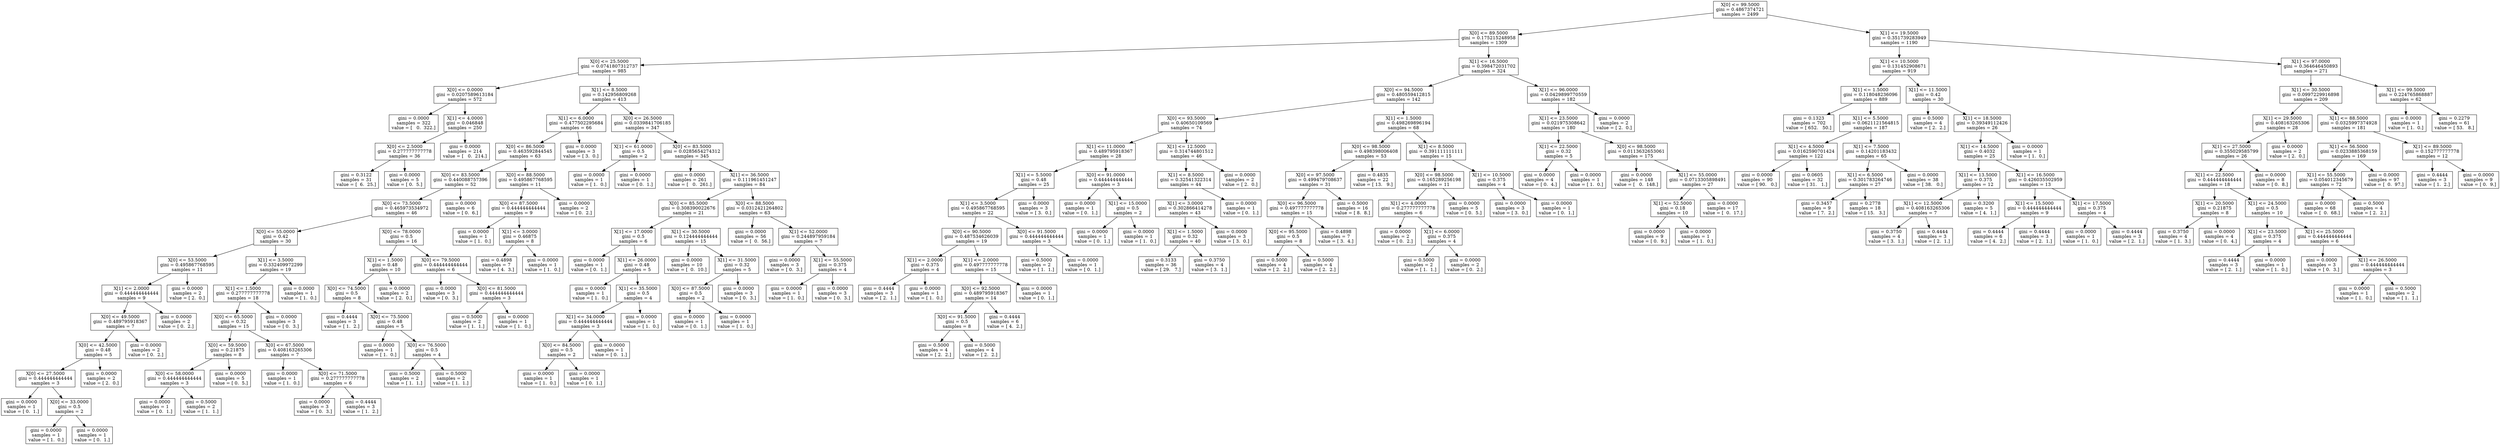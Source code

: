 digraph Tree {
0 [label="X[0] <= 99.5000\ngini = 0.4867374721\nsamples = 2499", shape="box"] ;
1 [label="X[0] <= 89.5000\ngini = 0.175215248958\nsamples = 1309", shape="box"] ;
0 -> 1 ;
2 [label="X[0] <= 25.5000\ngini = 0.0741807312737\nsamples = 985", shape="box"] ;
1 -> 2 ;
3 [label="X[0] <= 0.0000\ngini = 0.0207589613184\nsamples = 572", shape="box"] ;
2 -> 3 ;
4 [label="gini = 0.0000\nsamples = 322\nvalue = [   0.  322.]", shape="box"] ;
3 -> 4 ;
5 [label="X[1] <= 4.0000\ngini = 0.046848\nsamples = 250", shape="box"] ;
3 -> 5 ;
6 [label="X[0] <= 2.5000\ngini = 0.277777777778\nsamples = 36", shape="box"] ;
5 -> 6 ;
7 [label="gini = 0.3122\nsamples = 31\nvalue = [  6.  25.]", shape="box"] ;
6 -> 7 ;
8 [label="gini = 0.0000\nsamples = 5\nvalue = [ 0.  5.]", shape="box"] ;
6 -> 8 ;
9 [label="gini = 0.0000\nsamples = 214\nvalue = [   0.  214.]", shape="box"] ;
5 -> 9 ;
10 [label="X[1] <= 8.5000\ngini = 0.142956809268\nsamples = 413", shape="box"] ;
2 -> 10 ;
11 [label="X[1] <= 6.0000\ngini = 0.477502295684\nsamples = 66", shape="box"] ;
10 -> 11 ;
12 [label="X[0] <= 86.5000\ngini = 0.463592844545\nsamples = 63", shape="box"] ;
11 -> 12 ;
13 [label="X[0] <= 83.5000\ngini = 0.440088757396\nsamples = 52", shape="box"] ;
12 -> 13 ;
14 [label="X[0] <= 73.5000\ngini = 0.465973534972\nsamples = 46", shape="box"] ;
13 -> 14 ;
15 [label="X[0] <= 55.0000\ngini = 0.42\nsamples = 30", shape="box"] ;
14 -> 15 ;
16 [label="X[0] <= 53.5000\ngini = 0.495867768595\nsamples = 11", shape="box"] ;
15 -> 16 ;
17 [label="X[1] <= 2.0000\ngini = 0.444444444444\nsamples = 9", shape="box"] ;
16 -> 17 ;
18 [label="X[0] <= 49.5000\ngini = 0.489795918367\nsamples = 7", shape="box"] ;
17 -> 18 ;
19 [label="X[0] <= 42.5000\ngini = 0.48\nsamples = 5", shape="box"] ;
18 -> 19 ;
20 [label="X[0] <= 27.5000\ngini = 0.444444444444\nsamples = 3", shape="box"] ;
19 -> 20 ;
21 [label="gini = 0.0000\nsamples = 1\nvalue = [ 0.  1.]", shape="box"] ;
20 -> 21 ;
22 [label="X[0] <= 33.0000\ngini = 0.5\nsamples = 2", shape="box"] ;
20 -> 22 ;
23 [label="gini = 0.0000\nsamples = 1\nvalue = [ 1.  0.]", shape="box"] ;
22 -> 23 ;
24 [label="gini = 0.0000\nsamples = 1\nvalue = [ 0.  1.]", shape="box"] ;
22 -> 24 ;
25 [label="gini = 0.0000\nsamples = 2\nvalue = [ 2.  0.]", shape="box"] ;
19 -> 25 ;
26 [label="gini = 0.0000\nsamples = 2\nvalue = [ 0.  2.]", shape="box"] ;
18 -> 26 ;
27 [label="gini = 0.0000\nsamples = 2\nvalue = [ 0.  2.]", shape="box"] ;
17 -> 27 ;
28 [label="gini = 0.0000\nsamples = 2\nvalue = [ 2.  0.]", shape="box"] ;
16 -> 28 ;
29 [label="X[1] <= 3.5000\ngini = 0.332409972299\nsamples = 19", shape="box"] ;
15 -> 29 ;
30 [label="X[1] <= 1.5000\ngini = 0.277777777778\nsamples = 18", shape="box"] ;
29 -> 30 ;
31 [label="X[0] <= 65.5000\ngini = 0.32\nsamples = 15", shape="box"] ;
30 -> 31 ;
32 [label="X[0] <= 59.5000\ngini = 0.21875\nsamples = 8", shape="box"] ;
31 -> 32 ;
33 [label="X[0] <= 58.0000\ngini = 0.444444444444\nsamples = 3", shape="box"] ;
32 -> 33 ;
34 [label="gini = 0.0000\nsamples = 1\nvalue = [ 0.  1.]", shape="box"] ;
33 -> 34 ;
35 [label="gini = 0.5000\nsamples = 2\nvalue = [ 1.  1.]", shape="box"] ;
33 -> 35 ;
36 [label="gini = 0.0000\nsamples = 5\nvalue = [ 0.  5.]", shape="box"] ;
32 -> 36 ;
37 [label="X[0] <= 67.5000\ngini = 0.408163265306\nsamples = 7", shape="box"] ;
31 -> 37 ;
38 [label="gini = 0.0000\nsamples = 1\nvalue = [ 1.  0.]", shape="box"] ;
37 -> 38 ;
39 [label="X[0] <= 71.5000\ngini = 0.277777777778\nsamples = 6", shape="box"] ;
37 -> 39 ;
40 [label="gini = 0.0000\nsamples = 3\nvalue = [ 0.  3.]", shape="box"] ;
39 -> 40 ;
41 [label="gini = 0.4444\nsamples = 3\nvalue = [ 1.  2.]", shape="box"] ;
39 -> 41 ;
42 [label="gini = 0.0000\nsamples = 3\nvalue = [ 0.  3.]", shape="box"] ;
30 -> 42 ;
43 [label="gini = 0.0000\nsamples = 1\nvalue = [ 1.  0.]", shape="box"] ;
29 -> 43 ;
44 [label="X[0] <= 78.0000\ngini = 0.5\nsamples = 16", shape="box"] ;
14 -> 44 ;
45 [label="X[1] <= 1.5000\ngini = 0.48\nsamples = 10", shape="box"] ;
44 -> 45 ;
46 [label="X[0] <= 74.5000\ngini = 0.5\nsamples = 8", shape="box"] ;
45 -> 46 ;
47 [label="gini = 0.4444\nsamples = 3\nvalue = [ 1.  2.]", shape="box"] ;
46 -> 47 ;
48 [label="X[0] <= 75.5000\ngini = 0.48\nsamples = 5", shape="box"] ;
46 -> 48 ;
49 [label="gini = 0.0000\nsamples = 1\nvalue = [ 1.  0.]", shape="box"] ;
48 -> 49 ;
50 [label="X[0] <= 76.5000\ngini = 0.5\nsamples = 4", shape="box"] ;
48 -> 50 ;
51 [label="gini = 0.5000\nsamples = 2\nvalue = [ 1.  1.]", shape="box"] ;
50 -> 51 ;
52 [label="gini = 0.5000\nsamples = 2\nvalue = [ 1.  1.]", shape="box"] ;
50 -> 52 ;
53 [label="gini = 0.0000\nsamples = 2\nvalue = [ 2.  0.]", shape="box"] ;
45 -> 53 ;
54 [label="X[0] <= 79.5000\ngini = 0.444444444444\nsamples = 6", shape="box"] ;
44 -> 54 ;
55 [label="gini = 0.0000\nsamples = 3\nvalue = [ 0.  3.]", shape="box"] ;
54 -> 55 ;
56 [label="X[0] <= 81.5000\ngini = 0.444444444444\nsamples = 3", shape="box"] ;
54 -> 56 ;
57 [label="gini = 0.5000\nsamples = 2\nvalue = [ 1.  1.]", shape="box"] ;
56 -> 57 ;
58 [label="gini = 0.0000\nsamples = 1\nvalue = [ 1.  0.]", shape="box"] ;
56 -> 58 ;
59 [label="gini = 0.0000\nsamples = 6\nvalue = [ 0.  6.]", shape="box"] ;
13 -> 59 ;
60 [label="X[0] <= 88.5000\ngini = 0.495867768595\nsamples = 11", shape="box"] ;
12 -> 60 ;
61 [label="X[0] <= 87.5000\ngini = 0.444444444444\nsamples = 9", shape="box"] ;
60 -> 61 ;
62 [label="gini = 0.0000\nsamples = 1\nvalue = [ 1.  0.]", shape="box"] ;
61 -> 62 ;
63 [label="X[1] <= 3.0000\ngini = 0.46875\nsamples = 8", shape="box"] ;
61 -> 63 ;
64 [label="gini = 0.4898\nsamples = 7\nvalue = [ 4.  3.]", shape="box"] ;
63 -> 64 ;
65 [label="gini = 0.0000\nsamples = 1\nvalue = [ 1.  0.]", shape="box"] ;
63 -> 65 ;
66 [label="gini = 0.0000\nsamples = 2\nvalue = [ 0.  2.]", shape="box"] ;
60 -> 66 ;
67 [label="gini = 0.0000\nsamples = 3\nvalue = [ 3.  0.]", shape="box"] ;
11 -> 67 ;
68 [label="X[0] <= 26.5000\ngini = 0.0339841706185\nsamples = 347", shape="box"] ;
10 -> 68 ;
69 [label="X[1] <= 61.0000\ngini = 0.5\nsamples = 2", shape="box"] ;
68 -> 69 ;
70 [label="gini = 0.0000\nsamples = 1\nvalue = [ 1.  0.]", shape="box"] ;
69 -> 70 ;
71 [label="gini = 0.0000\nsamples = 1\nvalue = [ 0.  1.]", shape="box"] ;
69 -> 71 ;
72 [label="X[0] <= 83.5000\ngini = 0.0285654274312\nsamples = 345", shape="box"] ;
68 -> 72 ;
73 [label="gini = 0.0000\nsamples = 261\nvalue = [   0.  261.]", shape="box"] ;
72 -> 73 ;
74 [label="X[1] <= 36.5000\ngini = 0.111961451247\nsamples = 84", shape="box"] ;
72 -> 74 ;
75 [label="X[0] <= 85.5000\ngini = 0.308390022676\nsamples = 21", shape="box"] ;
74 -> 75 ;
76 [label="X[1] <= 17.0000\ngini = 0.5\nsamples = 6", shape="box"] ;
75 -> 76 ;
77 [label="gini = 0.0000\nsamples = 1\nvalue = [ 0.  1.]", shape="box"] ;
76 -> 77 ;
78 [label="X[1] <= 26.0000\ngini = 0.48\nsamples = 5", shape="box"] ;
76 -> 78 ;
79 [label="gini = 0.0000\nsamples = 1\nvalue = [ 1.  0.]", shape="box"] ;
78 -> 79 ;
80 [label="X[1] <= 35.5000\ngini = 0.5\nsamples = 4", shape="box"] ;
78 -> 80 ;
81 [label="X[1] <= 34.0000\ngini = 0.444444444444\nsamples = 3", shape="box"] ;
80 -> 81 ;
82 [label="X[0] <= 84.5000\ngini = 0.5\nsamples = 2", shape="box"] ;
81 -> 82 ;
83 [label="gini = 0.0000\nsamples = 1\nvalue = [ 1.  0.]", shape="box"] ;
82 -> 83 ;
84 [label="gini = 0.0000\nsamples = 1\nvalue = [ 0.  1.]", shape="box"] ;
82 -> 84 ;
85 [label="gini = 0.0000\nsamples = 1\nvalue = [ 0.  1.]", shape="box"] ;
81 -> 85 ;
86 [label="gini = 0.0000\nsamples = 1\nvalue = [ 1.  0.]", shape="box"] ;
80 -> 86 ;
87 [label="X[1] <= 30.5000\ngini = 0.124444444444\nsamples = 15", shape="box"] ;
75 -> 87 ;
88 [label="gini = 0.0000\nsamples = 10\nvalue = [  0.  10.]", shape="box"] ;
87 -> 88 ;
89 [label="X[1] <= 31.5000\ngini = 0.32\nsamples = 5", shape="box"] ;
87 -> 89 ;
90 [label="X[0] <= 87.5000\ngini = 0.5\nsamples = 2", shape="box"] ;
89 -> 90 ;
91 [label="gini = 0.0000\nsamples = 1\nvalue = [ 0.  1.]", shape="box"] ;
90 -> 91 ;
92 [label="gini = 0.0000\nsamples = 1\nvalue = [ 1.  0.]", shape="box"] ;
90 -> 92 ;
93 [label="gini = 0.0000\nsamples = 3\nvalue = [ 0.  3.]", shape="box"] ;
89 -> 93 ;
94 [label="X[0] <= 88.5000\ngini = 0.0312421264802\nsamples = 63", shape="box"] ;
74 -> 94 ;
95 [label="gini = 0.0000\nsamples = 56\nvalue = [  0.  56.]", shape="box"] ;
94 -> 95 ;
96 [label="X[1] <= 52.0000\ngini = 0.244897959184\nsamples = 7", shape="box"] ;
94 -> 96 ;
97 [label="gini = 0.0000\nsamples = 3\nvalue = [ 0.  3.]", shape="box"] ;
96 -> 97 ;
98 [label="X[1] <= 55.5000\ngini = 0.375\nsamples = 4", shape="box"] ;
96 -> 98 ;
99 [label="gini = 0.0000\nsamples = 1\nvalue = [ 1.  0.]", shape="box"] ;
98 -> 99 ;
100 [label="gini = 0.0000\nsamples = 3\nvalue = [ 0.  3.]", shape="box"] ;
98 -> 100 ;
101 [label="X[1] <= 16.5000\ngini = 0.398472031702\nsamples = 324", shape="box"] ;
1 -> 101 ;
102 [label="X[0] <= 94.5000\ngini = 0.480559412815\nsamples = 142", shape="box"] ;
101 -> 102 ;
103 [label="X[0] <= 93.5000\ngini = 0.40650109569\nsamples = 74", shape="box"] ;
102 -> 103 ;
104 [label="X[1] <= 11.0000\ngini = 0.489795918367\nsamples = 28", shape="box"] ;
103 -> 104 ;
105 [label="X[1] <= 5.5000\ngini = 0.48\nsamples = 25", shape="box"] ;
104 -> 105 ;
106 [label="X[1] <= 3.5000\ngini = 0.495867768595\nsamples = 22", shape="box"] ;
105 -> 106 ;
107 [label="X[0] <= 90.5000\ngini = 0.487534626039\nsamples = 19", shape="box"] ;
106 -> 107 ;
108 [label="X[1] <= 2.0000\ngini = 0.375\nsamples = 4", shape="box"] ;
107 -> 108 ;
109 [label="gini = 0.4444\nsamples = 3\nvalue = [ 2.  1.]", shape="box"] ;
108 -> 109 ;
110 [label="gini = 0.0000\nsamples = 1\nvalue = [ 1.  0.]", shape="box"] ;
108 -> 110 ;
111 [label="X[1] <= 2.0000\ngini = 0.497777777778\nsamples = 15", shape="box"] ;
107 -> 111 ;
112 [label="X[0] <= 92.5000\ngini = 0.489795918367\nsamples = 14", shape="box"] ;
111 -> 112 ;
113 [label="X[0] <= 91.5000\ngini = 0.5\nsamples = 8", shape="box"] ;
112 -> 113 ;
114 [label="gini = 0.5000\nsamples = 4\nvalue = [ 2.  2.]", shape="box"] ;
113 -> 114 ;
115 [label="gini = 0.5000\nsamples = 4\nvalue = [ 2.  2.]", shape="box"] ;
113 -> 115 ;
116 [label="gini = 0.4444\nsamples = 6\nvalue = [ 4.  2.]", shape="box"] ;
112 -> 116 ;
117 [label="gini = 0.0000\nsamples = 1\nvalue = [ 0.  1.]", shape="box"] ;
111 -> 117 ;
118 [label="X[0] <= 91.5000\ngini = 0.444444444444\nsamples = 3", shape="box"] ;
106 -> 118 ;
119 [label="gini = 0.5000\nsamples = 2\nvalue = [ 1.  1.]", shape="box"] ;
118 -> 119 ;
120 [label="gini = 0.0000\nsamples = 1\nvalue = [ 0.  1.]", shape="box"] ;
118 -> 120 ;
121 [label="gini = 0.0000\nsamples = 3\nvalue = [ 3.  0.]", shape="box"] ;
105 -> 121 ;
122 [label="X[0] <= 91.0000\ngini = 0.444444444444\nsamples = 3", shape="box"] ;
104 -> 122 ;
123 [label="gini = 0.0000\nsamples = 1\nvalue = [ 0.  1.]", shape="box"] ;
122 -> 123 ;
124 [label="X[1] <= 15.0000\ngini = 0.5\nsamples = 2", shape="box"] ;
122 -> 124 ;
125 [label="gini = 0.0000\nsamples = 1\nvalue = [ 0.  1.]", shape="box"] ;
124 -> 125 ;
126 [label="gini = 0.0000\nsamples = 1\nvalue = [ 1.  0.]", shape="box"] ;
124 -> 126 ;
127 [label="X[1] <= 12.5000\ngini = 0.314744801512\nsamples = 46", shape="box"] ;
103 -> 127 ;
128 [label="X[1] <= 8.5000\ngini = 0.32541322314\nsamples = 44", shape="box"] ;
127 -> 128 ;
129 [label="X[1] <= 3.0000\ngini = 0.302866414278\nsamples = 43", shape="box"] ;
128 -> 129 ;
130 [label="X[1] <= 1.5000\ngini = 0.32\nsamples = 40", shape="box"] ;
129 -> 130 ;
131 [label="gini = 0.3133\nsamples = 36\nvalue = [ 29.   7.]", shape="box"] ;
130 -> 131 ;
132 [label="gini = 0.3750\nsamples = 4\nvalue = [ 3.  1.]", shape="box"] ;
130 -> 132 ;
133 [label="gini = 0.0000\nsamples = 3\nvalue = [ 3.  0.]", shape="box"] ;
129 -> 133 ;
134 [label="gini = 0.0000\nsamples = 1\nvalue = [ 0.  1.]", shape="box"] ;
128 -> 134 ;
135 [label="gini = 0.0000\nsamples = 2\nvalue = [ 2.  0.]", shape="box"] ;
127 -> 135 ;
136 [label="X[1] <= 1.5000\ngini = 0.498269896194\nsamples = 68", shape="box"] ;
102 -> 136 ;
137 [label="X[0] <= 98.5000\ngini = 0.498398006408\nsamples = 53", shape="box"] ;
136 -> 137 ;
138 [label="X[0] <= 97.5000\ngini = 0.499479708637\nsamples = 31", shape="box"] ;
137 -> 138 ;
139 [label="X[0] <= 96.5000\ngini = 0.497777777778\nsamples = 15", shape="box"] ;
138 -> 139 ;
140 [label="X[0] <= 95.5000\ngini = 0.5\nsamples = 8", shape="box"] ;
139 -> 140 ;
141 [label="gini = 0.5000\nsamples = 4\nvalue = [ 2.  2.]", shape="box"] ;
140 -> 141 ;
142 [label="gini = 0.5000\nsamples = 4\nvalue = [ 2.  2.]", shape="box"] ;
140 -> 142 ;
143 [label="gini = 0.4898\nsamples = 7\nvalue = [ 3.  4.]", shape="box"] ;
139 -> 143 ;
144 [label="gini = 0.5000\nsamples = 16\nvalue = [ 8.  8.]", shape="box"] ;
138 -> 144 ;
145 [label="gini = 0.4835\nsamples = 22\nvalue = [ 13.   9.]", shape="box"] ;
137 -> 145 ;
146 [label="X[1] <= 8.5000\ngini = 0.391111111111\nsamples = 15", shape="box"] ;
136 -> 146 ;
147 [label="X[0] <= 98.5000\ngini = 0.165289256198\nsamples = 11", shape="box"] ;
146 -> 147 ;
148 [label="X[1] <= 4.0000\ngini = 0.277777777778\nsamples = 6", shape="box"] ;
147 -> 148 ;
149 [label="gini = 0.0000\nsamples = 2\nvalue = [ 0.  2.]", shape="box"] ;
148 -> 149 ;
150 [label="X[1] <= 6.0000\ngini = 0.375\nsamples = 4", shape="box"] ;
148 -> 150 ;
151 [label="gini = 0.5000\nsamples = 2\nvalue = [ 1.  1.]", shape="box"] ;
150 -> 151 ;
152 [label="gini = 0.0000\nsamples = 2\nvalue = [ 0.  2.]", shape="box"] ;
150 -> 152 ;
153 [label="gini = 0.0000\nsamples = 5\nvalue = [ 0.  5.]", shape="box"] ;
147 -> 153 ;
154 [label="X[1] <= 10.5000\ngini = 0.375\nsamples = 4", shape="box"] ;
146 -> 154 ;
155 [label="gini = 0.0000\nsamples = 3\nvalue = [ 3.  0.]", shape="box"] ;
154 -> 155 ;
156 [label="gini = 0.0000\nsamples = 1\nvalue = [ 0.  1.]", shape="box"] ;
154 -> 156 ;
157 [label="X[1] <= 96.0000\ngini = 0.0429899770559\nsamples = 182", shape="box"] ;
101 -> 157 ;
158 [label="X[1] <= 23.5000\ngini = 0.021975308642\nsamples = 180", shape="box"] ;
157 -> 158 ;
159 [label="X[1] <= 22.5000\ngini = 0.32\nsamples = 5", shape="box"] ;
158 -> 159 ;
160 [label="gini = 0.0000\nsamples = 4\nvalue = [ 0.  4.]", shape="box"] ;
159 -> 160 ;
161 [label="gini = 0.0000\nsamples = 1\nvalue = [ 1.  0.]", shape="box"] ;
159 -> 161 ;
162 [label="X[0] <= 98.5000\ngini = 0.0113632653061\nsamples = 175", shape="box"] ;
158 -> 162 ;
163 [label="gini = 0.0000\nsamples = 148\nvalue = [   0.  148.]", shape="box"] ;
162 -> 163 ;
164 [label="X[1] <= 55.0000\ngini = 0.0713305898491\nsamples = 27", shape="box"] ;
162 -> 164 ;
165 [label="X[1] <= 52.5000\ngini = 0.18\nsamples = 10", shape="box"] ;
164 -> 165 ;
166 [label="gini = 0.0000\nsamples = 9\nvalue = [ 0.  9.]", shape="box"] ;
165 -> 166 ;
167 [label="gini = 0.0000\nsamples = 1\nvalue = [ 1.  0.]", shape="box"] ;
165 -> 167 ;
168 [label="gini = 0.0000\nsamples = 17\nvalue = [  0.  17.]", shape="box"] ;
164 -> 168 ;
169 [label="gini = 0.0000\nsamples = 2\nvalue = [ 2.  0.]", shape="box"] ;
157 -> 169 ;
170 [label="X[1] <= 19.5000\ngini = 0.351739283949\nsamples = 1190", shape="box"] ;
0 -> 170 ;
171 [label="X[1] <= 10.5000\ngini = 0.131452908671\nsamples = 919", shape="box"] ;
170 -> 171 ;
172 [label="X[1] <= 1.5000\ngini = 0.118048236096\nsamples = 889", shape="box"] ;
171 -> 172 ;
173 [label="gini = 0.1323\nsamples = 702\nvalue = [ 652.   50.]", shape="box"] ;
172 -> 173 ;
174 [label="X[1] <= 5.5000\ngini = 0.0621121564815\nsamples = 187", shape="box"] ;
172 -> 174 ;
175 [label="X[1] <= 4.5000\ngini = 0.0162590701424\nsamples = 122", shape="box"] ;
174 -> 175 ;
176 [label="gini = 0.0000\nsamples = 90\nvalue = [ 90.   0.]", shape="box"] ;
175 -> 176 ;
177 [label="gini = 0.0605\nsamples = 32\nvalue = [ 31.   1.]", shape="box"] ;
175 -> 177 ;
178 [label="X[1] <= 7.5000\ngini = 0.14201183432\nsamples = 65", shape="box"] ;
174 -> 178 ;
179 [label="X[1] <= 6.5000\ngini = 0.301783264746\nsamples = 27", shape="box"] ;
178 -> 179 ;
180 [label="gini = 0.3457\nsamples = 9\nvalue = [ 7.  2.]", shape="box"] ;
179 -> 180 ;
181 [label="gini = 0.2778\nsamples = 18\nvalue = [ 15.   3.]", shape="box"] ;
179 -> 181 ;
182 [label="gini = 0.0000\nsamples = 38\nvalue = [ 38.   0.]", shape="box"] ;
178 -> 182 ;
183 [label="X[1] <= 11.5000\ngini = 0.42\nsamples = 30", shape="box"] ;
171 -> 183 ;
184 [label="gini = 0.5000\nsamples = 4\nvalue = [ 2.  2.]", shape="box"] ;
183 -> 184 ;
185 [label="X[1] <= 18.5000\ngini = 0.39349112426\nsamples = 26", shape="box"] ;
183 -> 185 ;
186 [label="X[1] <= 14.5000\ngini = 0.4032\nsamples = 25", shape="box"] ;
185 -> 186 ;
187 [label="X[1] <= 13.5000\ngini = 0.375\nsamples = 12", shape="box"] ;
186 -> 187 ;
188 [label="X[1] <= 12.5000\ngini = 0.408163265306\nsamples = 7", shape="box"] ;
187 -> 188 ;
189 [label="gini = 0.3750\nsamples = 4\nvalue = [ 3.  1.]", shape="box"] ;
188 -> 189 ;
190 [label="gini = 0.4444\nsamples = 3\nvalue = [ 2.  1.]", shape="box"] ;
188 -> 190 ;
191 [label="gini = 0.3200\nsamples = 5\nvalue = [ 4.  1.]", shape="box"] ;
187 -> 191 ;
192 [label="X[1] <= 16.5000\ngini = 0.426035502959\nsamples = 13", shape="box"] ;
186 -> 192 ;
193 [label="X[1] <= 15.5000\ngini = 0.444444444444\nsamples = 9", shape="box"] ;
192 -> 193 ;
194 [label="gini = 0.4444\nsamples = 6\nvalue = [ 4.  2.]", shape="box"] ;
193 -> 194 ;
195 [label="gini = 0.4444\nsamples = 3\nvalue = [ 2.  1.]", shape="box"] ;
193 -> 195 ;
196 [label="X[1] <= 17.5000\ngini = 0.375\nsamples = 4", shape="box"] ;
192 -> 196 ;
197 [label="gini = 0.0000\nsamples = 1\nvalue = [ 1.  0.]", shape="box"] ;
196 -> 197 ;
198 [label="gini = 0.4444\nsamples = 3\nvalue = [ 2.  1.]", shape="box"] ;
196 -> 198 ;
199 [label="gini = 0.0000\nsamples = 1\nvalue = [ 1.  0.]", shape="box"] ;
185 -> 199 ;
200 [label="X[1] <= 97.0000\ngini = 0.364646450893\nsamples = 271", shape="box"] ;
170 -> 200 ;
201 [label="X[1] <= 30.5000\ngini = 0.0997229916898\nsamples = 209", shape="box"] ;
200 -> 201 ;
202 [label="X[1] <= 29.5000\ngini = 0.408163265306\nsamples = 28", shape="box"] ;
201 -> 202 ;
203 [label="X[1] <= 27.5000\ngini = 0.355029585799\nsamples = 26", shape="box"] ;
202 -> 203 ;
204 [label="X[1] <= 22.5000\ngini = 0.444444444444\nsamples = 18", shape="box"] ;
203 -> 204 ;
205 [label="X[1] <= 20.5000\ngini = 0.21875\nsamples = 8", shape="box"] ;
204 -> 205 ;
206 [label="gini = 0.3750\nsamples = 4\nvalue = [ 1.  3.]", shape="box"] ;
205 -> 206 ;
207 [label="gini = 0.0000\nsamples = 4\nvalue = [ 0.  4.]", shape="box"] ;
205 -> 207 ;
208 [label="X[1] <= 24.5000\ngini = 0.5\nsamples = 10", shape="box"] ;
204 -> 208 ;
209 [label="X[1] <= 23.5000\ngini = 0.375\nsamples = 4", shape="box"] ;
208 -> 209 ;
210 [label="gini = 0.4444\nsamples = 3\nvalue = [ 2.  1.]", shape="box"] ;
209 -> 210 ;
211 [label="gini = 0.0000\nsamples = 1\nvalue = [ 1.  0.]", shape="box"] ;
209 -> 211 ;
212 [label="X[1] <= 25.5000\ngini = 0.444444444444\nsamples = 6", shape="box"] ;
208 -> 212 ;
213 [label="gini = 0.0000\nsamples = 3\nvalue = [ 0.  3.]", shape="box"] ;
212 -> 213 ;
214 [label="X[1] <= 26.5000\ngini = 0.444444444444\nsamples = 3", shape="box"] ;
212 -> 214 ;
215 [label="gini = 0.0000\nsamples = 1\nvalue = [ 1.  0.]", shape="box"] ;
214 -> 215 ;
216 [label="gini = 0.5000\nsamples = 2\nvalue = [ 1.  1.]", shape="box"] ;
214 -> 216 ;
217 [label="gini = 0.0000\nsamples = 8\nvalue = [ 0.  8.]", shape="box"] ;
203 -> 217 ;
218 [label="gini = 0.0000\nsamples = 2\nvalue = [ 2.  0.]", shape="box"] ;
202 -> 218 ;
219 [label="X[1] <= 88.5000\ngini = 0.0325997374928\nsamples = 181", shape="box"] ;
201 -> 219 ;
220 [label="X[1] <= 56.5000\ngini = 0.0233885368159\nsamples = 169", shape="box"] ;
219 -> 220 ;
221 [label="X[1] <= 55.5000\ngini = 0.054012345679\nsamples = 72", shape="box"] ;
220 -> 221 ;
222 [label="gini = 0.0000\nsamples = 68\nvalue = [  0.  68.]", shape="box"] ;
221 -> 222 ;
223 [label="gini = 0.5000\nsamples = 4\nvalue = [ 2.  2.]", shape="box"] ;
221 -> 223 ;
224 [label="gini = 0.0000\nsamples = 97\nvalue = [  0.  97.]", shape="box"] ;
220 -> 224 ;
225 [label="X[1] <= 89.5000\ngini = 0.152777777778\nsamples = 12", shape="box"] ;
219 -> 225 ;
226 [label="gini = 0.4444\nsamples = 3\nvalue = [ 1.  2.]", shape="box"] ;
225 -> 226 ;
227 [label="gini = 0.0000\nsamples = 9\nvalue = [ 0.  9.]", shape="box"] ;
225 -> 227 ;
228 [label="X[1] <= 99.5000\ngini = 0.224765868887\nsamples = 62", shape="box"] ;
200 -> 228 ;
229 [label="gini = 0.0000\nsamples = 1\nvalue = [ 1.  0.]", shape="box"] ;
228 -> 229 ;
230 [label="gini = 0.2279\nsamples = 61\nvalue = [ 53.   8.]", shape="box"] ;
228 -> 230 ;
}